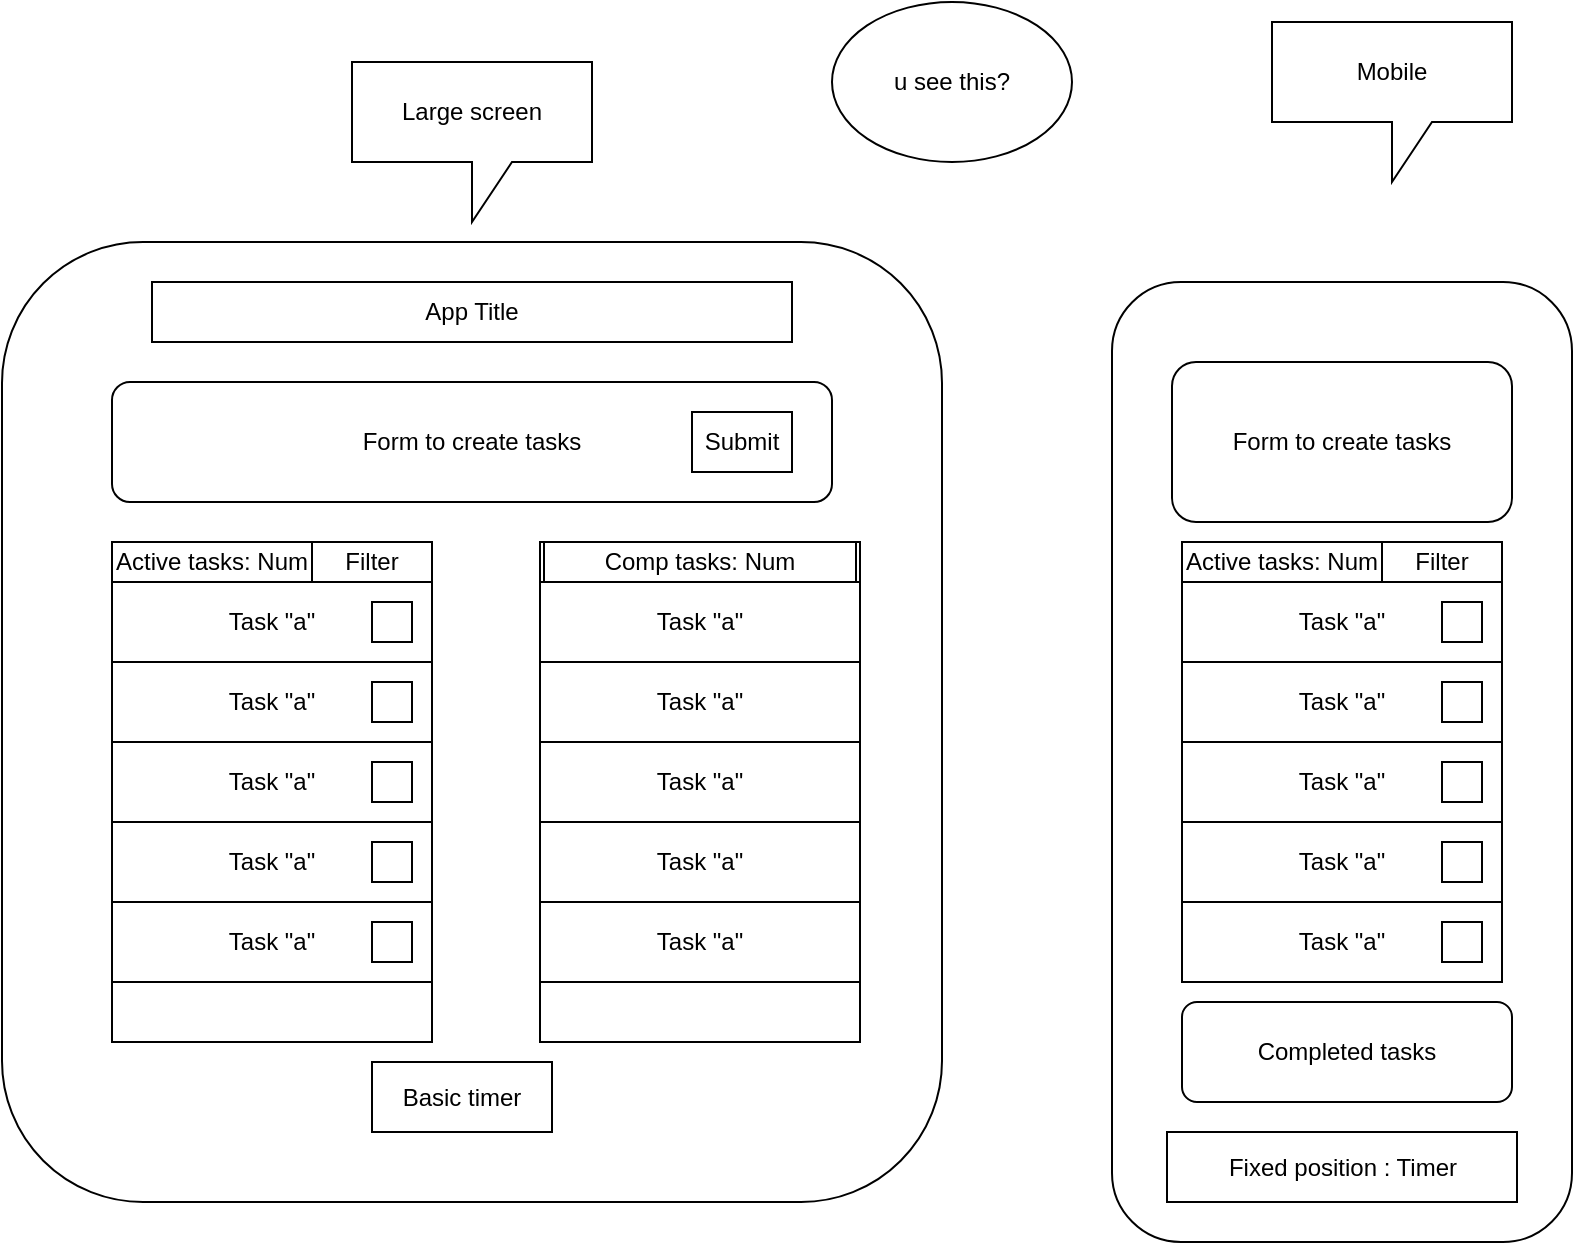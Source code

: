 <mxfile version="24.5.4" type="github">
  <diagram name="Page-1" id="URuILYohO7nekbE5N3jr">
    <mxGraphModel dx="1195" dy="682" grid="1" gridSize="10" guides="1" tooltips="1" connect="1" arrows="1" fold="1" page="1" pageScale="1" pageWidth="827" pageHeight="1169" math="0" shadow="0">
      <root>
        <mxCell id="0" />
        <mxCell id="1" parent="0" />
        <mxCell id="apol1puXDQaIrFUul9K4-4" value="" style="rounded=1;whiteSpace=wrap;html=1;" parent="1" vertex="1">
          <mxGeometry x="145" y="150" width="470" height="480" as="geometry" />
        </mxCell>
        <mxCell id="apol1puXDQaIrFUul9K4-1" value="To-do-list" style="rounded=0;whiteSpace=wrap;html=1;" parent="1" vertex="1">
          <mxGeometry x="200" y="300" width="160" height="250" as="geometry" />
        </mxCell>
        <mxCell id="apol1puXDQaIrFUul9K4-3" value="Form to create tasks" style="rounded=1;whiteSpace=wrap;html=1;" parent="1" vertex="1">
          <mxGeometry x="200" y="220" width="360" height="60" as="geometry" />
        </mxCell>
        <mxCell id="apol1puXDQaIrFUul9K4-5" value="" style="rounded=1;whiteSpace=wrap;html=1;" parent="1" vertex="1">
          <mxGeometry x="700" y="170" width="230" height="480" as="geometry" />
        </mxCell>
        <mxCell id="apol1puXDQaIrFUul9K4-7" value="Completed tasks" style="rounded=1;whiteSpace=wrap;html=1;" parent="1" vertex="1">
          <mxGeometry x="735" y="530" width="165" height="50" as="geometry" />
        </mxCell>
        <mxCell id="apol1puXDQaIrFUul9K4-8" value="Form to create tasks" style="rounded=1;whiteSpace=wrap;html=1;" parent="1" vertex="1">
          <mxGeometry x="730" y="210" width="170" height="80" as="geometry" />
        </mxCell>
        <mxCell id="apol1puXDQaIrFUul9K4-10" value="Large screen" style="shape=callout;whiteSpace=wrap;html=1;perimeter=calloutPerimeter;" parent="1" vertex="1">
          <mxGeometry x="320" y="60" width="120" height="80" as="geometry" />
        </mxCell>
        <mxCell id="apol1puXDQaIrFUul9K4-11" value="Mobile" style="shape=callout;whiteSpace=wrap;html=1;perimeter=calloutPerimeter;" parent="1" vertex="1">
          <mxGeometry x="780" y="40" width="120" height="80" as="geometry" />
        </mxCell>
        <mxCell id="XhzJPkeTHIuGCyVwZA5Y-2" value="App Title" style="rounded=0;whiteSpace=wrap;html=1;" vertex="1" parent="1">
          <mxGeometry x="220" y="170" width="320" height="30" as="geometry" />
        </mxCell>
        <mxCell id="U9V7Co2RpV7P3108cx-r-1" value="u see this?" style="ellipse;whiteSpace=wrap;html=1;" vertex="1" parent="1">
          <mxGeometry x="560" y="30" width="120" height="80" as="geometry" />
        </mxCell>
        <mxCell id="XhzJPkeTHIuGCyVwZA5Y-3" value="Submit" style="rounded=0;whiteSpace=wrap;html=1;" vertex="1" parent="1">
          <mxGeometry x="490" y="235" width="50" height="30" as="geometry" />
        </mxCell>
        <mxCell id="XhzJPkeTHIuGCyVwZA5Y-4" value="Filter" style="rounded=0;whiteSpace=wrap;html=1;" vertex="1" parent="1">
          <mxGeometry x="300" y="300" width="60" height="20" as="geometry" />
        </mxCell>
        <mxCell id="XhzJPkeTHIuGCyVwZA5Y-5" value="Task &quot;a&quot;" style="rounded=0;whiteSpace=wrap;html=1;" vertex="1" parent="1">
          <mxGeometry x="200" y="320" width="160" height="40" as="geometry" />
        </mxCell>
        <mxCell id="XhzJPkeTHIuGCyVwZA5Y-6" value="Active tasks: Num" style="rounded=0;whiteSpace=wrap;html=1;" vertex="1" parent="1">
          <mxGeometry x="200" y="300" width="100" height="20" as="geometry" />
        </mxCell>
        <mxCell id="XhzJPkeTHIuGCyVwZA5Y-7" value="" style="rounded=0;whiteSpace=wrap;html=1;" vertex="1" parent="1">
          <mxGeometry x="330" y="330" width="20" height="20" as="geometry" />
        </mxCell>
        <mxCell id="XhzJPkeTHIuGCyVwZA5Y-8" value="Task &quot;a&quot;" style="rounded=0;whiteSpace=wrap;html=1;" vertex="1" parent="1">
          <mxGeometry x="200" y="400" width="160" height="40" as="geometry" />
        </mxCell>
        <mxCell id="XhzJPkeTHIuGCyVwZA5Y-9" value="" style="rounded=0;whiteSpace=wrap;html=1;" vertex="1" parent="1">
          <mxGeometry x="330" y="410" width="20" height="20" as="geometry" />
        </mxCell>
        <mxCell id="XhzJPkeTHIuGCyVwZA5Y-10" value="Task &quot;a&quot;" style="rounded=0;whiteSpace=wrap;html=1;" vertex="1" parent="1">
          <mxGeometry x="200" y="360" width="160" height="40" as="geometry" />
        </mxCell>
        <mxCell id="XhzJPkeTHIuGCyVwZA5Y-11" value="" style="rounded=0;whiteSpace=wrap;html=1;" vertex="1" parent="1">
          <mxGeometry x="330" y="370" width="20" height="20" as="geometry" />
        </mxCell>
        <mxCell id="XhzJPkeTHIuGCyVwZA5Y-12" value="Task &quot;a&quot;" style="rounded=0;whiteSpace=wrap;html=1;" vertex="1" parent="1">
          <mxGeometry x="200" y="440" width="160" height="40" as="geometry" />
        </mxCell>
        <mxCell id="XhzJPkeTHIuGCyVwZA5Y-13" value="" style="rounded=0;whiteSpace=wrap;html=1;" vertex="1" parent="1">
          <mxGeometry x="330" y="450" width="20" height="20" as="geometry" />
        </mxCell>
        <mxCell id="XhzJPkeTHIuGCyVwZA5Y-14" value="Task &quot;a&quot;" style="rounded=0;whiteSpace=wrap;html=1;" vertex="1" parent="1">
          <mxGeometry x="200" y="480" width="160" height="40" as="geometry" />
        </mxCell>
        <mxCell id="XhzJPkeTHIuGCyVwZA5Y-15" value="" style="rounded=0;whiteSpace=wrap;html=1;" vertex="1" parent="1">
          <mxGeometry x="330" y="490" width="20" height="20" as="geometry" />
        </mxCell>
        <mxCell id="XhzJPkeTHIuGCyVwZA5Y-17" value="Basic timer" style="rounded=0;whiteSpace=wrap;html=1;" vertex="1" parent="1">
          <mxGeometry x="330" y="560" width="90" height="35" as="geometry" />
        </mxCell>
        <mxCell id="XhzJPkeTHIuGCyVwZA5Y-18" value="To-do-list" style="rounded=0;whiteSpace=wrap;html=1;" vertex="1" parent="1">
          <mxGeometry x="414" y="300" width="160" height="250" as="geometry" />
        </mxCell>
        <mxCell id="XhzJPkeTHIuGCyVwZA5Y-20" value="Task &quot;a&quot;" style="rounded=0;whiteSpace=wrap;html=1;" vertex="1" parent="1">
          <mxGeometry x="414" y="320" width="160" height="40" as="geometry" />
        </mxCell>
        <mxCell id="XhzJPkeTHIuGCyVwZA5Y-21" value="Comp tasks: Num" style="rounded=0;whiteSpace=wrap;html=1;" vertex="1" parent="1">
          <mxGeometry x="416" y="300" width="156" height="20" as="geometry" />
        </mxCell>
        <mxCell id="XhzJPkeTHIuGCyVwZA5Y-23" value="Task &quot;a&quot;" style="rounded=0;whiteSpace=wrap;html=1;" vertex="1" parent="1">
          <mxGeometry x="414" y="400" width="160" height="40" as="geometry" />
        </mxCell>
        <mxCell id="XhzJPkeTHIuGCyVwZA5Y-25" value="Task &quot;a&quot;" style="rounded=0;whiteSpace=wrap;html=1;" vertex="1" parent="1">
          <mxGeometry x="414" y="360" width="160" height="40" as="geometry" />
        </mxCell>
        <mxCell id="XhzJPkeTHIuGCyVwZA5Y-27" value="Task &quot;a&quot;" style="rounded=0;whiteSpace=wrap;html=1;" vertex="1" parent="1">
          <mxGeometry x="414" y="440" width="160" height="40" as="geometry" />
        </mxCell>
        <mxCell id="XhzJPkeTHIuGCyVwZA5Y-29" value="Task &quot;a&quot;" style="rounded=0;whiteSpace=wrap;html=1;" vertex="1" parent="1">
          <mxGeometry x="414" y="480" width="160" height="40" as="geometry" />
        </mxCell>
        <mxCell id="XhzJPkeTHIuGCyVwZA5Y-31" value="To-do-list" style="rounded=0;whiteSpace=wrap;html=1;" vertex="1" parent="1">
          <mxGeometry x="735" y="300" width="160" height="220" as="geometry" />
        </mxCell>
        <mxCell id="XhzJPkeTHIuGCyVwZA5Y-32" value="Filter" style="rounded=0;whiteSpace=wrap;html=1;" vertex="1" parent="1">
          <mxGeometry x="835" y="300" width="60" height="20" as="geometry" />
        </mxCell>
        <mxCell id="XhzJPkeTHIuGCyVwZA5Y-33" value="Task &quot;a&quot;" style="rounded=0;whiteSpace=wrap;html=1;" vertex="1" parent="1">
          <mxGeometry x="735" y="320" width="160" height="40" as="geometry" />
        </mxCell>
        <mxCell id="XhzJPkeTHIuGCyVwZA5Y-34" value="Active tasks: Num" style="rounded=0;whiteSpace=wrap;html=1;" vertex="1" parent="1">
          <mxGeometry x="735" y="300" width="100" height="20" as="geometry" />
        </mxCell>
        <mxCell id="XhzJPkeTHIuGCyVwZA5Y-35" value="" style="rounded=0;whiteSpace=wrap;html=1;" vertex="1" parent="1">
          <mxGeometry x="865" y="330" width="20" height="20" as="geometry" />
        </mxCell>
        <mxCell id="XhzJPkeTHIuGCyVwZA5Y-36" value="Task &quot;a&quot;" style="rounded=0;whiteSpace=wrap;html=1;" vertex="1" parent="1">
          <mxGeometry x="735" y="400" width="160" height="40" as="geometry" />
        </mxCell>
        <mxCell id="XhzJPkeTHIuGCyVwZA5Y-37" value="" style="rounded=0;whiteSpace=wrap;html=1;" vertex="1" parent="1">
          <mxGeometry x="865" y="410" width="20" height="20" as="geometry" />
        </mxCell>
        <mxCell id="XhzJPkeTHIuGCyVwZA5Y-38" value="Task &quot;a&quot;" style="rounded=0;whiteSpace=wrap;html=1;" vertex="1" parent="1">
          <mxGeometry x="735" y="360" width="160" height="40" as="geometry" />
        </mxCell>
        <mxCell id="XhzJPkeTHIuGCyVwZA5Y-39" value="" style="rounded=0;whiteSpace=wrap;html=1;" vertex="1" parent="1">
          <mxGeometry x="865" y="370" width="20" height="20" as="geometry" />
        </mxCell>
        <mxCell id="XhzJPkeTHIuGCyVwZA5Y-40" value="Task &quot;a&quot;" style="rounded=0;whiteSpace=wrap;html=1;" vertex="1" parent="1">
          <mxGeometry x="735" y="440" width="160" height="40" as="geometry" />
        </mxCell>
        <mxCell id="XhzJPkeTHIuGCyVwZA5Y-41" value="" style="rounded=0;whiteSpace=wrap;html=1;" vertex="1" parent="1">
          <mxGeometry x="865" y="450" width="20" height="20" as="geometry" />
        </mxCell>
        <mxCell id="XhzJPkeTHIuGCyVwZA5Y-42" value="Task &quot;a&quot;" style="rounded=0;whiteSpace=wrap;html=1;" vertex="1" parent="1">
          <mxGeometry x="735" y="480" width="160" height="40" as="geometry" />
        </mxCell>
        <mxCell id="XhzJPkeTHIuGCyVwZA5Y-43" value="" style="rounded=0;whiteSpace=wrap;html=1;" vertex="1" parent="1">
          <mxGeometry x="865" y="490" width="20" height="20" as="geometry" />
        </mxCell>
        <mxCell id="XhzJPkeTHIuGCyVwZA5Y-44" style="edgeStyle=orthogonalEdgeStyle;rounded=0;orthogonalLoop=1;jettySize=auto;html=1;exitX=0.5;exitY=1;exitDx=0;exitDy=0;" edge="1" parent="1" source="XhzJPkeTHIuGCyVwZA5Y-31" target="XhzJPkeTHIuGCyVwZA5Y-31">
          <mxGeometry relative="1" as="geometry" />
        </mxCell>
        <mxCell id="XhzJPkeTHIuGCyVwZA5Y-45" value="Fixed position : Timer" style="rounded=0;whiteSpace=wrap;html=1;" vertex="1" parent="1">
          <mxGeometry x="727.5" y="595" width="175" height="35" as="geometry" />
        </mxCell>
      </root>
    </mxGraphModel>
  </diagram>
</mxfile>
